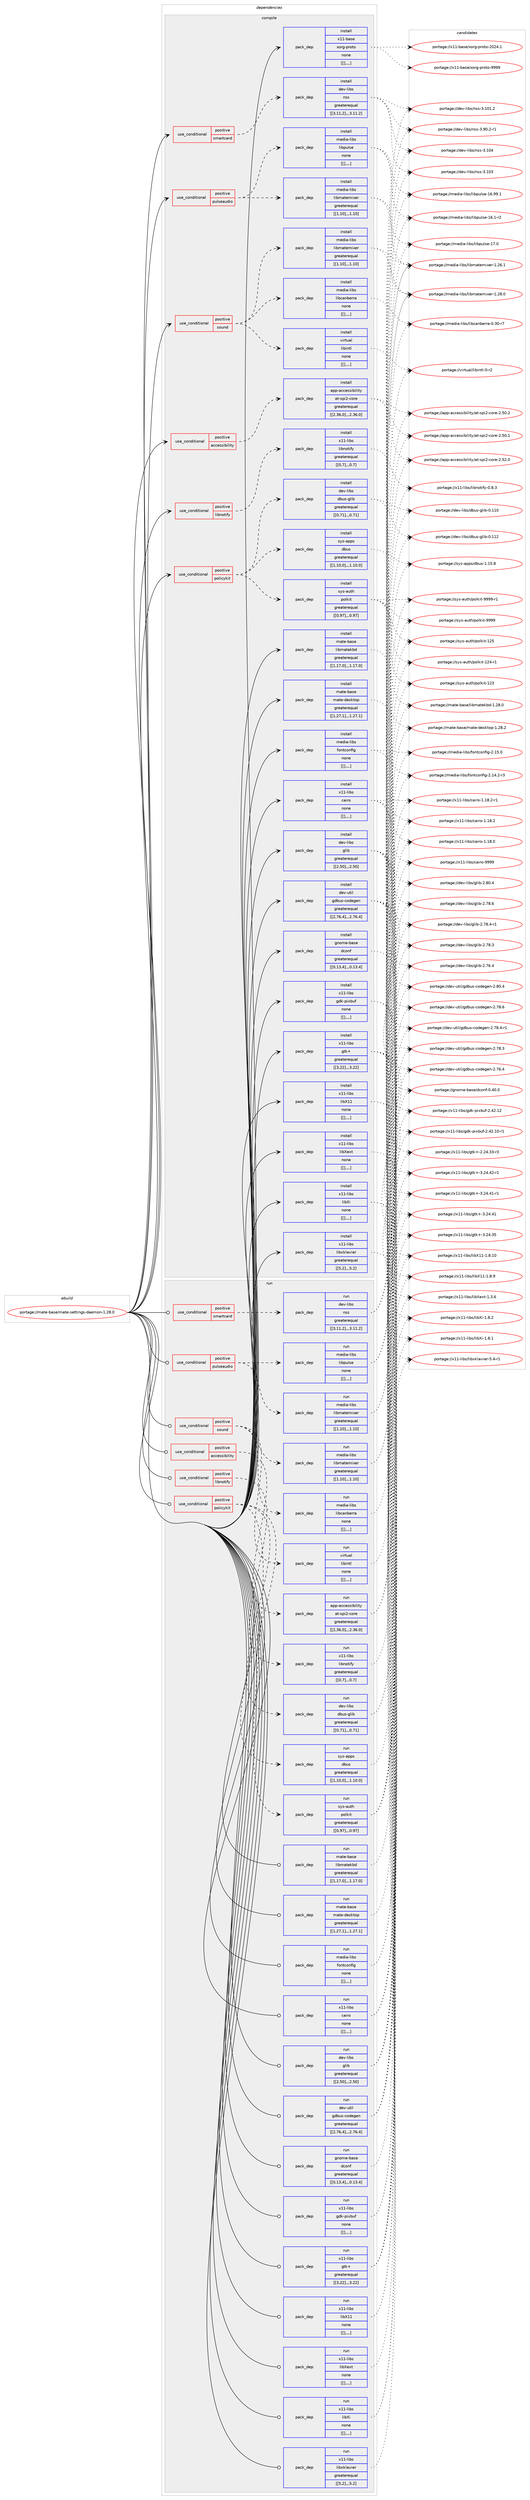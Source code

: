 digraph prolog {

# *************
# Graph options
# *************

newrank=true;
concentrate=true;
compound=true;
graph [rankdir=LR,fontname=Helvetica,fontsize=10,ranksep=1.5];#, ranksep=2.5, nodesep=0.2];
edge  [arrowhead=vee];
node  [fontname=Helvetica,fontsize=10];

# **********
# The ebuild
# **********

subgraph cluster_leftcol {
color=gray;
label=<<i>ebuild</i>>;
id [label="portage://mate-base/mate-settings-daemon-1.28.0", color=red, width=4, href="../mate-base/mate-settings-daemon-1.28.0.svg"];
}

# ****************
# The dependencies
# ****************

subgraph cluster_midcol {
color=gray;
label=<<i>dependencies</i>>;
subgraph cluster_compile {
fillcolor="#eeeeee";
style=filled;
label=<<i>compile</i>>;
subgraph cond73912 {
dependency291194 [label=<<TABLE BORDER="0" CELLBORDER="1" CELLSPACING="0" CELLPADDING="4"><TR><TD ROWSPAN="3" CELLPADDING="10">use_conditional</TD></TR><TR><TD>positive</TD></TR><TR><TD>accessibility</TD></TR></TABLE>>, shape=none, color=red];
subgraph pack214933 {
dependency291195 [label=<<TABLE BORDER="0" CELLBORDER="1" CELLSPACING="0" CELLPADDING="4" WIDTH="220"><TR><TD ROWSPAN="6" CELLPADDING="30">pack_dep</TD></TR><TR><TD WIDTH="110">install</TD></TR><TR><TD>app-accessibility</TD></TR><TR><TD>at-spi2-core</TD></TR><TR><TD>greaterequal</TD></TR><TR><TD>[[2,36,0],,,2.36.0]</TD></TR></TABLE>>, shape=none, color=blue];
}
dependency291194:e -> dependency291195:w [weight=20,style="dashed",arrowhead="vee"];
}
id:e -> dependency291194:w [weight=20,style="solid",arrowhead="vee"];
subgraph cond73913 {
dependency291196 [label=<<TABLE BORDER="0" CELLBORDER="1" CELLSPACING="0" CELLPADDING="4"><TR><TD ROWSPAN="3" CELLPADDING="10">use_conditional</TD></TR><TR><TD>positive</TD></TR><TR><TD>libnotify</TD></TR></TABLE>>, shape=none, color=red];
subgraph pack214934 {
dependency291197 [label=<<TABLE BORDER="0" CELLBORDER="1" CELLSPACING="0" CELLPADDING="4" WIDTH="220"><TR><TD ROWSPAN="6" CELLPADDING="30">pack_dep</TD></TR><TR><TD WIDTH="110">install</TD></TR><TR><TD>x11-libs</TD></TR><TR><TD>libnotify</TD></TR><TR><TD>greaterequal</TD></TR><TR><TD>[[0,7],,,0.7]</TD></TR></TABLE>>, shape=none, color=blue];
}
dependency291196:e -> dependency291197:w [weight=20,style="dashed",arrowhead="vee"];
}
id:e -> dependency291196:w [weight=20,style="solid",arrowhead="vee"];
subgraph cond73914 {
dependency291198 [label=<<TABLE BORDER="0" CELLBORDER="1" CELLSPACING="0" CELLPADDING="4"><TR><TD ROWSPAN="3" CELLPADDING="10">use_conditional</TD></TR><TR><TD>positive</TD></TR><TR><TD>policykit</TD></TR></TABLE>>, shape=none, color=red];
subgraph pack214935 {
dependency291199 [label=<<TABLE BORDER="0" CELLBORDER="1" CELLSPACING="0" CELLPADDING="4" WIDTH="220"><TR><TD ROWSPAN="6" CELLPADDING="30">pack_dep</TD></TR><TR><TD WIDTH="110">install</TD></TR><TR><TD>dev-libs</TD></TR><TR><TD>dbus-glib</TD></TR><TR><TD>greaterequal</TD></TR><TR><TD>[[0,71],,,0.71]</TD></TR></TABLE>>, shape=none, color=blue];
}
dependency291198:e -> dependency291199:w [weight=20,style="dashed",arrowhead="vee"];
subgraph pack214936 {
dependency291200 [label=<<TABLE BORDER="0" CELLBORDER="1" CELLSPACING="0" CELLPADDING="4" WIDTH="220"><TR><TD ROWSPAN="6" CELLPADDING="30">pack_dep</TD></TR><TR><TD WIDTH="110">install</TD></TR><TR><TD>sys-apps</TD></TR><TR><TD>dbus</TD></TR><TR><TD>greaterequal</TD></TR><TR><TD>[[1,10,0],,,1.10.0]</TD></TR></TABLE>>, shape=none, color=blue];
}
dependency291198:e -> dependency291200:w [weight=20,style="dashed",arrowhead="vee"];
subgraph pack214937 {
dependency291201 [label=<<TABLE BORDER="0" CELLBORDER="1" CELLSPACING="0" CELLPADDING="4" WIDTH="220"><TR><TD ROWSPAN="6" CELLPADDING="30">pack_dep</TD></TR><TR><TD WIDTH="110">install</TD></TR><TR><TD>sys-auth</TD></TR><TR><TD>polkit</TD></TR><TR><TD>greaterequal</TD></TR><TR><TD>[[0,97],,,0.97]</TD></TR></TABLE>>, shape=none, color=blue];
}
dependency291198:e -> dependency291201:w [weight=20,style="dashed",arrowhead="vee"];
}
id:e -> dependency291198:w [weight=20,style="solid",arrowhead="vee"];
subgraph cond73915 {
dependency291202 [label=<<TABLE BORDER="0" CELLBORDER="1" CELLSPACING="0" CELLPADDING="4"><TR><TD ROWSPAN="3" CELLPADDING="10">use_conditional</TD></TR><TR><TD>positive</TD></TR><TR><TD>pulseaudio</TD></TR></TABLE>>, shape=none, color=red];
subgraph pack214938 {
dependency291203 [label=<<TABLE BORDER="0" CELLBORDER="1" CELLSPACING="0" CELLPADDING="4" WIDTH="220"><TR><TD ROWSPAN="6" CELLPADDING="30">pack_dep</TD></TR><TR><TD WIDTH="110">install</TD></TR><TR><TD>media-libs</TD></TR><TR><TD>libmatemixer</TD></TR><TR><TD>greaterequal</TD></TR><TR><TD>[[1,10],,,1.10]</TD></TR></TABLE>>, shape=none, color=blue];
}
dependency291202:e -> dependency291203:w [weight=20,style="dashed",arrowhead="vee"];
subgraph pack214939 {
dependency291204 [label=<<TABLE BORDER="0" CELLBORDER="1" CELLSPACING="0" CELLPADDING="4" WIDTH="220"><TR><TD ROWSPAN="6" CELLPADDING="30">pack_dep</TD></TR><TR><TD WIDTH="110">install</TD></TR><TR><TD>media-libs</TD></TR><TR><TD>libpulse</TD></TR><TR><TD>none</TD></TR><TR><TD>[[],,,,]</TD></TR></TABLE>>, shape=none, color=blue];
}
dependency291202:e -> dependency291204:w [weight=20,style="dashed",arrowhead="vee"];
}
id:e -> dependency291202:w [weight=20,style="solid",arrowhead="vee"];
subgraph cond73916 {
dependency291205 [label=<<TABLE BORDER="0" CELLBORDER="1" CELLSPACING="0" CELLPADDING="4"><TR><TD ROWSPAN="3" CELLPADDING="10">use_conditional</TD></TR><TR><TD>positive</TD></TR><TR><TD>smartcard</TD></TR></TABLE>>, shape=none, color=red];
subgraph pack214940 {
dependency291206 [label=<<TABLE BORDER="0" CELLBORDER="1" CELLSPACING="0" CELLPADDING="4" WIDTH="220"><TR><TD ROWSPAN="6" CELLPADDING="30">pack_dep</TD></TR><TR><TD WIDTH="110">install</TD></TR><TR><TD>dev-libs</TD></TR><TR><TD>nss</TD></TR><TR><TD>greaterequal</TD></TR><TR><TD>[[3,11,2],,,3.11.2]</TD></TR></TABLE>>, shape=none, color=blue];
}
dependency291205:e -> dependency291206:w [weight=20,style="dashed",arrowhead="vee"];
}
id:e -> dependency291205:w [weight=20,style="solid",arrowhead="vee"];
subgraph cond73917 {
dependency291207 [label=<<TABLE BORDER="0" CELLBORDER="1" CELLSPACING="0" CELLPADDING="4"><TR><TD ROWSPAN="3" CELLPADDING="10">use_conditional</TD></TR><TR><TD>positive</TD></TR><TR><TD>sound</TD></TR></TABLE>>, shape=none, color=red];
subgraph pack214941 {
dependency291208 [label=<<TABLE BORDER="0" CELLBORDER="1" CELLSPACING="0" CELLPADDING="4" WIDTH="220"><TR><TD ROWSPAN="6" CELLPADDING="30">pack_dep</TD></TR><TR><TD WIDTH="110">install</TD></TR><TR><TD>media-libs</TD></TR><TR><TD>libmatemixer</TD></TR><TR><TD>greaterequal</TD></TR><TR><TD>[[1,10],,,1.10]</TD></TR></TABLE>>, shape=none, color=blue];
}
dependency291207:e -> dependency291208:w [weight=20,style="dashed",arrowhead="vee"];
subgraph pack214942 {
dependency291209 [label=<<TABLE BORDER="0" CELLBORDER="1" CELLSPACING="0" CELLPADDING="4" WIDTH="220"><TR><TD ROWSPAN="6" CELLPADDING="30">pack_dep</TD></TR><TR><TD WIDTH="110">install</TD></TR><TR><TD>media-libs</TD></TR><TR><TD>libcanberra</TD></TR><TR><TD>none</TD></TR><TR><TD>[[],,,,]</TD></TR></TABLE>>, shape=none, color=blue];
}
dependency291207:e -> dependency291209:w [weight=20,style="dashed",arrowhead="vee"];
subgraph pack214943 {
dependency291210 [label=<<TABLE BORDER="0" CELLBORDER="1" CELLSPACING="0" CELLPADDING="4" WIDTH="220"><TR><TD ROWSPAN="6" CELLPADDING="30">pack_dep</TD></TR><TR><TD WIDTH="110">install</TD></TR><TR><TD>virtual</TD></TR><TR><TD>libintl</TD></TR><TR><TD>none</TD></TR><TR><TD>[[],,,,]</TD></TR></TABLE>>, shape=none, color=blue];
}
dependency291207:e -> dependency291210:w [weight=20,style="dashed",arrowhead="vee"];
}
id:e -> dependency291207:w [weight=20,style="solid",arrowhead="vee"];
subgraph pack214944 {
dependency291211 [label=<<TABLE BORDER="0" CELLBORDER="1" CELLSPACING="0" CELLPADDING="4" WIDTH="220"><TR><TD ROWSPAN="6" CELLPADDING="30">pack_dep</TD></TR><TR><TD WIDTH="110">install</TD></TR><TR><TD>dev-libs</TD></TR><TR><TD>glib</TD></TR><TR><TD>greaterequal</TD></TR><TR><TD>[[2,50],,,2.50]</TD></TR></TABLE>>, shape=none, color=blue];
}
id:e -> dependency291211:w [weight=20,style="solid",arrowhead="vee"];
subgraph pack214945 {
dependency291212 [label=<<TABLE BORDER="0" CELLBORDER="1" CELLSPACING="0" CELLPADDING="4" WIDTH="220"><TR><TD ROWSPAN="6" CELLPADDING="30">pack_dep</TD></TR><TR><TD WIDTH="110">install</TD></TR><TR><TD>dev-util</TD></TR><TR><TD>gdbus-codegen</TD></TR><TR><TD>greaterequal</TD></TR><TR><TD>[[2,76,4],,,2.76.4]</TD></TR></TABLE>>, shape=none, color=blue];
}
id:e -> dependency291212:w [weight=20,style="solid",arrowhead="vee"];
subgraph pack214946 {
dependency291213 [label=<<TABLE BORDER="0" CELLBORDER="1" CELLSPACING="0" CELLPADDING="4" WIDTH="220"><TR><TD ROWSPAN="6" CELLPADDING="30">pack_dep</TD></TR><TR><TD WIDTH="110">install</TD></TR><TR><TD>gnome-base</TD></TR><TR><TD>dconf</TD></TR><TR><TD>greaterequal</TD></TR><TR><TD>[[0,13,4],,,0.13.4]</TD></TR></TABLE>>, shape=none, color=blue];
}
id:e -> dependency291213:w [weight=20,style="solid",arrowhead="vee"];
subgraph pack214947 {
dependency291214 [label=<<TABLE BORDER="0" CELLBORDER="1" CELLSPACING="0" CELLPADDING="4" WIDTH="220"><TR><TD ROWSPAN="6" CELLPADDING="30">pack_dep</TD></TR><TR><TD WIDTH="110">install</TD></TR><TR><TD>mate-base</TD></TR><TR><TD>libmatekbd</TD></TR><TR><TD>greaterequal</TD></TR><TR><TD>[[1,17,0],,,1.17.0]</TD></TR></TABLE>>, shape=none, color=blue];
}
id:e -> dependency291214:w [weight=20,style="solid",arrowhead="vee"];
subgraph pack214948 {
dependency291215 [label=<<TABLE BORDER="0" CELLBORDER="1" CELLSPACING="0" CELLPADDING="4" WIDTH="220"><TR><TD ROWSPAN="6" CELLPADDING="30">pack_dep</TD></TR><TR><TD WIDTH="110">install</TD></TR><TR><TD>mate-base</TD></TR><TR><TD>mate-desktop</TD></TR><TR><TD>greaterequal</TD></TR><TR><TD>[[1,27,1],,,1.27.1]</TD></TR></TABLE>>, shape=none, color=blue];
}
id:e -> dependency291215:w [weight=20,style="solid",arrowhead="vee"];
subgraph pack214949 {
dependency291216 [label=<<TABLE BORDER="0" CELLBORDER="1" CELLSPACING="0" CELLPADDING="4" WIDTH="220"><TR><TD ROWSPAN="6" CELLPADDING="30">pack_dep</TD></TR><TR><TD WIDTH="110">install</TD></TR><TR><TD>media-libs</TD></TR><TR><TD>fontconfig</TD></TR><TR><TD>none</TD></TR><TR><TD>[[],,,,]</TD></TR></TABLE>>, shape=none, color=blue];
}
id:e -> dependency291216:w [weight=20,style="solid",arrowhead="vee"];
subgraph pack214950 {
dependency291217 [label=<<TABLE BORDER="0" CELLBORDER="1" CELLSPACING="0" CELLPADDING="4" WIDTH="220"><TR><TD ROWSPAN="6" CELLPADDING="30">pack_dep</TD></TR><TR><TD WIDTH="110">install</TD></TR><TR><TD>x11-base</TD></TR><TR><TD>xorg-proto</TD></TR><TR><TD>none</TD></TR><TR><TD>[[],,,,]</TD></TR></TABLE>>, shape=none, color=blue];
}
id:e -> dependency291217:w [weight=20,style="solid",arrowhead="vee"];
subgraph pack214951 {
dependency291218 [label=<<TABLE BORDER="0" CELLBORDER="1" CELLSPACING="0" CELLPADDING="4" WIDTH="220"><TR><TD ROWSPAN="6" CELLPADDING="30">pack_dep</TD></TR><TR><TD WIDTH="110">install</TD></TR><TR><TD>x11-libs</TD></TR><TR><TD>cairo</TD></TR><TR><TD>none</TD></TR><TR><TD>[[],,,,]</TD></TR></TABLE>>, shape=none, color=blue];
}
id:e -> dependency291218:w [weight=20,style="solid",arrowhead="vee"];
subgraph pack214952 {
dependency291219 [label=<<TABLE BORDER="0" CELLBORDER="1" CELLSPACING="0" CELLPADDING="4" WIDTH="220"><TR><TD ROWSPAN="6" CELLPADDING="30">pack_dep</TD></TR><TR><TD WIDTH="110">install</TD></TR><TR><TD>x11-libs</TD></TR><TR><TD>gdk-pixbuf</TD></TR><TR><TD>none</TD></TR><TR><TD>[[],,,,]</TD></TR></TABLE>>, shape=none, color=blue];
}
id:e -> dependency291219:w [weight=20,style="solid",arrowhead="vee"];
subgraph pack214953 {
dependency291220 [label=<<TABLE BORDER="0" CELLBORDER="1" CELLSPACING="0" CELLPADDING="4" WIDTH="220"><TR><TD ROWSPAN="6" CELLPADDING="30">pack_dep</TD></TR><TR><TD WIDTH="110">install</TD></TR><TR><TD>x11-libs</TD></TR><TR><TD>gtk+</TD></TR><TR><TD>greaterequal</TD></TR><TR><TD>[[3,22],,,3.22]</TD></TR></TABLE>>, shape=none, color=blue];
}
id:e -> dependency291220:w [weight=20,style="solid",arrowhead="vee"];
subgraph pack214954 {
dependency291221 [label=<<TABLE BORDER="0" CELLBORDER="1" CELLSPACING="0" CELLPADDING="4" WIDTH="220"><TR><TD ROWSPAN="6" CELLPADDING="30">pack_dep</TD></TR><TR><TD WIDTH="110">install</TD></TR><TR><TD>x11-libs</TD></TR><TR><TD>libX11</TD></TR><TR><TD>none</TD></TR><TR><TD>[[],,,,]</TD></TR></TABLE>>, shape=none, color=blue];
}
id:e -> dependency291221:w [weight=20,style="solid",arrowhead="vee"];
subgraph pack214955 {
dependency291222 [label=<<TABLE BORDER="0" CELLBORDER="1" CELLSPACING="0" CELLPADDING="4" WIDTH="220"><TR><TD ROWSPAN="6" CELLPADDING="30">pack_dep</TD></TR><TR><TD WIDTH="110">install</TD></TR><TR><TD>x11-libs</TD></TR><TR><TD>libXext</TD></TR><TR><TD>none</TD></TR><TR><TD>[[],,,,]</TD></TR></TABLE>>, shape=none, color=blue];
}
id:e -> dependency291222:w [weight=20,style="solid",arrowhead="vee"];
subgraph pack214956 {
dependency291223 [label=<<TABLE BORDER="0" CELLBORDER="1" CELLSPACING="0" CELLPADDING="4" WIDTH="220"><TR><TD ROWSPAN="6" CELLPADDING="30">pack_dep</TD></TR><TR><TD WIDTH="110">install</TD></TR><TR><TD>x11-libs</TD></TR><TR><TD>libXi</TD></TR><TR><TD>none</TD></TR><TR><TD>[[],,,,]</TD></TR></TABLE>>, shape=none, color=blue];
}
id:e -> dependency291223:w [weight=20,style="solid",arrowhead="vee"];
subgraph pack214957 {
dependency291224 [label=<<TABLE BORDER="0" CELLBORDER="1" CELLSPACING="0" CELLPADDING="4" WIDTH="220"><TR><TD ROWSPAN="6" CELLPADDING="30">pack_dep</TD></TR><TR><TD WIDTH="110">install</TD></TR><TR><TD>x11-libs</TD></TR><TR><TD>libxklavier</TD></TR><TR><TD>greaterequal</TD></TR><TR><TD>[[5,2],,,5.2]</TD></TR></TABLE>>, shape=none, color=blue];
}
id:e -> dependency291224:w [weight=20,style="solid",arrowhead="vee"];
}
subgraph cluster_compileandrun {
fillcolor="#eeeeee";
style=filled;
label=<<i>compile and run</i>>;
}
subgraph cluster_run {
fillcolor="#eeeeee";
style=filled;
label=<<i>run</i>>;
subgraph cond73918 {
dependency291225 [label=<<TABLE BORDER="0" CELLBORDER="1" CELLSPACING="0" CELLPADDING="4"><TR><TD ROWSPAN="3" CELLPADDING="10">use_conditional</TD></TR><TR><TD>positive</TD></TR><TR><TD>accessibility</TD></TR></TABLE>>, shape=none, color=red];
subgraph pack214958 {
dependency291226 [label=<<TABLE BORDER="0" CELLBORDER="1" CELLSPACING="0" CELLPADDING="4" WIDTH="220"><TR><TD ROWSPAN="6" CELLPADDING="30">pack_dep</TD></TR><TR><TD WIDTH="110">run</TD></TR><TR><TD>app-accessibility</TD></TR><TR><TD>at-spi2-core</TD></TR><TR><TD>greaterequal</TD></TR><TR><TD>[[2,36,0],,,2.36.0]</TD></TR></TABLE>>, shape=none, color=blue];
}
dependency291225:e -> dependency291226:w [weight=20,style="dashed",arrowhead="vee"];
}
id:e -> dependency291225:w [weight=20,style="solid",arrowhead="odot"];
subgraph cond73919 {
dependency291227 [label=<<TABLE BORDER="0" CELLBORDER="1" CELLSPACING="0" CELLPADDING="4"><TR><TD ROWSPAN="3" CELLPADDING="10">use_conditional</TD></TR><TR><TD>positive</TD></TR><TR><TD>libnotify</TD></TR></TABLE>>, shape=none, color=red];
subgraph pack214959 {
dependency291228 [label=<<TABLE BORDER="0" CELLBORDER="1" CELLSPACING="0" CELLPADDING="4" WIDTH="220"><TR><TD ROWSPAN="6" CELLPADDING="30">pack_dep</TD></TR><TR><TD WIDTH="110">run</TD></TR><TR><TD>x11-libs</TD></TR><TR><TD>libnotify</TD></TR><TR><TD>greaterequal</TD></TR><TR><TD>[[0,7],,,0.7]</TD></TR></TABLE>>, shape=none, color=blue];
}
dependency291227:e -> dependency291228:w [weight=20,style="dashed",arrowhead="vee"];
}
id:e -> dependency291227:w [weight=20,style="solid",arrowhead="odot"];
subgraph cond73920 {
dependency291229 [label=<<TABLE BORDER="0" CELLBORDER="1" CELLSPACING="0" CELLPADDING="4"><TR><TD ROWSPAN="3" CELLPADDING="10">use_conditional</TD></TR><TR><TD>positive</TD></TR><TR><TD>policykit</TD></TR></TABLE>>, shape=none, color=red];
subgraph pack214960 {
dependency291230 [label=<<TABLE BORDER="0" CELLBORDER="1" CELLSPACING="0" CELLPADDING="4" WIDTH="220"><TR><TD ROWSPAN="6" CELLPADDING="30">pack_dep</TD></TR><TR><TD WIDTH="110">run</TD></TR><TR><TD>dev-libs</TD></TR><TR><TD>dbus-glib</TD></TR><TR><TD>greaterequal</TD></TR><TR><TD>[[0,71],,,0.71]</TD></TR></TABLE>>, shape=none, color=blue];
}
dependency291229:e -> dependency291230:w [weight=20,style="dashed",arrowhead="vee"];
subgraph pack214961 {
dependency291231 [label=<<TABLE BORDER="0" CELLBORDER="1" CELLSPACING="0" CELLPADDING="4" WIDTH="220"><TR><TD ROWSPAN="6" CELLPADDING="30">pack_dep</TD></TR><TR><TD WIDTH="110">run</TD></TR><TR><TD>sys-apps</TD></TR><TR><TD>dbus</TD></TR><TR><TD>greaterequal</TD></TR><TR><TD>[[1,10,0],,,1.10.0]</TD></TR></TABLE>>, shape=none, color=blue];
}
dependency291229:e -> dependency291231:w [weight=20,style="dashed",arrowhead="vee"];
subgraph pack214962 {
dependency291232 [label=<<TABLE BORDER="0" CELLBORDER="1" CELLSPACING="0" CELLPADDING="4" WIDTH="220"><TR><TD ROWSPAN="6" CELLPADDING="30">pack_dep</TD></TR><TR><TD WIDTH="110">run</TD></TR><TR><TD>sys-auth</TD></TR><TR><TD>polkit</TD></TR><TR><TD>greaterequal</TD></TR><TR><TD>[[0,97],,,0.97]</TD></TR></TABLE>>, shape=none, color=blue];
}
dependency291229:e -> dependency291232:w [weight=20,style="dashed",arrowhead="vee"];
}
id:e -> dependency291229:w [weight=20,style="solid",arrowhead="odot"];
subgraph cond73921 {
dependency291233 [label=<<TABLE BORDER="0" CELLBORDER="1" CELLSPACING="0" CELLPADDING="4"><TR><TD ROWSPAN="3" CELLPADDING="10">use_conditional</TD></TR><TR><TD>positive</TD></TR><TR><TD>pulseaudio</TD></TR></TABLE>>, shape=none, color=red];
subgraph pack214963 {
dependency291234 [label=<<TABLE BORDER="0" CELLBORDER="1" CELLSPACING="0" CELLPADDING="4" WIDTH="220"><TR><TD ROWSPAN="6" CELLPADDING="30">pack_dep</TD></TR><TR><TD WIDTH="110">run</TD></TR><TR><TD>media-libs</TD></TR><TR><TD>libmatemixer</TD></TR><TR><TD>greaterequal</TD></TR><TR><TD>[[1,10],,,1.10]</TD></TR></TABLE>>, shape=none, color=blue];
}
dependency291233:e -> dependency291234:w [weight=20,style="dashed",arrowhead="vee"];
subgraph pack214964 {
dependency291235 [label=<<TABLE BORDER="0" CELLBORDER="1" CELLSPACING="0" CELLPADDING="4" WIDTH="220"><TR><TD ROWSPAN="6" CELLPADDING="30">pack_dep</TD></TR><TR><TD WIDTH="110">run</TD></TR><TR><TD>media-libs</TD></TR><TR><TD>libpulse</TD></TR><TR><TD>none</TD></TR><TR><TD>[[],,,,]</TD></TR></TABLE>>, shape=none, color=blue];
}
dependency291233:e -> dependency291235:w [weight=20,style="dashed",arrowhead="vee"];
}
id:e -> dependency291233:w [weight=20,style="solid",arrowhead="odot"];
subgraph cond73922 {
dependency291236 [label=<<TABLE BORDER="0" CELLBORDER="1" CELLSPACING="0" CELLPADDING="4"><TR><TD ROWSPAN="3" CELLPADDING="10">use_conditional</TD></TR><TR><TD>positive</TD></TR><TR><TD>smartcard</TD></TR></TABLE>>, shape=none, color=red];
subgraph pack214965 {
dependency291237 [label=<<TABLE BORDER="0" CELLBORDER="1" CELLSPACING="0" CELLPADDING="4" WIDTH="220"><TR><TD ROWSPAN="6" CELLPADDING="30">pack_dep</TD></TR><TR><TD WIDTH="110">run</TD></TR><TR><TD>dev-libs</TD></TR><TR><TD>nss</TD></TR><TR><TD>greaterequal</TD></TR><TR><TD>[[3,11,2],,,3.11.2]</TD></TR></TABLE>>, shape=none, color=blue];
}
dependency291236:e -> dependency291237:w [weight=20,style="dashed",arrowhead="vee"];
}
id:e -> dependency291236:w [weight=20,style="solid",arrowhead="odot"];
subgraph cond73923 {
dependency291238 [label=<<TABLE BORDER="0" CELLBORDER="1" CELLSPACING="0" CELLPADDING="4"><TR><TD ROWSPAN="3" CELLPADDING="10">use_conditional</TD></TR><TR><TD>positive</TD></TR><TR><TD>sound</TD></TR></TABLE>>, shape=none, color=red];
subgraph pack214966 {
dependency291239 [label=<<TABLE BORDER="0" CELLBORDER="1" CELLSPACING="0" CELLPADDING="4" WIDTH="220"><TR><TD ROWSPAN="6" CELLPADDING="30">pack_dep</TD></TR><TR><TD WIDTH="110">run</TD></TR><TR><TD>media-libs</TD></TR><TR><TD>libmatemixer</TD></TR><TR><TD>greaterequal</TD></TR><TR><TD>[[1,10],,,1.10]</TD></TR></TABLE>>, shape=none, color=blue];
}
dependency291238:e -> dependency291239:w [weight=20,style="dashed",arrowhead="vee"];
subgraph pack214967 {
dependency291240 [label=<<TABLE BORDER="0" CELLBORDER="1" CELLSPACING="0" CELLPADDING="4" WIDTH="220"><TR><TD ROWSPAN="6" CELLPADDING="30">pack_dep</TD></TR><TR><TD WIDTH="110">run</TD></TR><TR><TD>media-libs</TD></TR><TR><TD>libcanberra</TD></TR><TR><TD>none</TD></TR><TR><TD>[[],,,,]</TD></TR></TABLE>>, shape=none, color=blue];
}
dependency291238:e -> dependency291240:w [weight=20,style="dashed",arrowhead="vee"];
subgraph pack214968 {
dependency291241 [label=<<TABLE BORDER="0" CELLBORDER="1" CELLSPACING="0" CELLPADDING="4" WIDTH="220"><TR><TD ROWSPAN="6" CELLPADDING="30">pack_dep</TD></TR><TR><TD WIDTH="110">run</TD></TR><TR><TD>virtual</TD></TR><TR><TD>libintl</TD></TR><TR><TD>none</TD></TR><TR><TD>[[],,,,]</TD></TR></TABLE>>, shape=none, color=blue];
}
dependency291238:e -> dependency291241:w [weight=20,style="dashed",arrowhead="vee"];
}
id:e -> dependency291238:w [weight=20,style="solid",arrowhead="odot"];
subgraph pack214969 {
dependency291242 [label=<<TABLE BORDER="0" CELLBORDER="1" CELLSPACING="0" CELLPADDING="4" WIDTH="220"><TR><TD ROWSPAN="6" CELLPADDING="30">pack_dep</TD></TR><TR><TD WIDTH="110">run</TD></TR><TR><TD>dev-libs</TD></TR><TR><TD>glib</TD></TR><TR><TD>greaterequal</TD></TR><TR><TD>[[2,50],,,2.50]</TD></TR></TABLE>>, shape=none, color=blue];
}
id:e -> dependency291242:w [weight=20,style="solid",arrowhead="odot"];
subgraph pack214970 {
dependency291243 [label=<<TABLE BORDER="0" CELLBORDER="1" CELLSPACING="0" CELLPADDING="4" WIDTH="220"><TR><TD ROWSPAN="6" CELLPADDING="30">pack_dep</TD></TR><TR><TD WIDTH="110">run</TD></TR><TR><TD>dev-util</TD></TR><TR><TD>gdbus-codegen</TD></TR><TR><TD>greaterequal</TD></TR><TR><TD>[[2,76,4],,,2.76.4]</TD></TR></TABLE>>, shape=none, color=blue];
}
id:e -> dependency291243:w [weight=20,style="solid",arrowhead="odot"];
subgraph pack214971 {
dependency291244 [label=<<TABLE BORDER="0" CELLBORDER="1" CELLSPACING="0" CELLPADDING="4" WIDTH="220"><TR><TD ROWSPAN="6" CELLPADDING="30">pack_dep</TD></TR><TR><TD WIDTH="110">run</TD></TR><TR><TD>gnome-base</TD></TR><TR><TD>dconf</TD></TR><TR><TD>greaterequal</TD></TR><TR><TD>[[0,13,4],,,0.13.4]</TD></TR></TABLE>>, shape=none, color=blue];
}
id:e -> dependency291244:w [weight=20,style="solid",arrowhead="odot"];
subgraph pack214972 {
dependency291245 [label=<<TABLE BORDER="0" CELLBORDER="1" CELLSPACING="0" CELLPADDING="4" WIDTH="220"><TR><TD ROWSPAN="6" CELLPADDING="30">pack_dep</TD></TR><TR><TD WIDTH="110">run</TD></TR><TR><TD>mate-base</TD></TR><TR><TD>libmatekbd</TD></TR><TR><TD>greaterequal</TD></TR><TR><TD>[[1,17,0],,,1.17.0]</TD></TR></TABLE>>, shape=none, color=blue];
}
id:e -> dependency291245:w [weight=20,style="solid",arrowhead="odot"];
subgraph pack214973 {
dependency291246 [label=<<TABLE BORDER="0" CELLBORDER="1" CELLSPACING="0" CELLPADDING="4" WIDTH="220"><TR><TD ROWSPAN="6" CELLPADDING="30">pack_dep</TD></TR><TR><TD WIDTH="110">run</TD></TR><TR><TD>mate-base</TD></TR><TR><TD>mate-desktop</TD></TR><TR><TD>greaterequal</TD></TR><TR><TD>[[1,27,1],,,1.27.1]</TD></TR></TABLE>>, shape=none, color=blue];
}
id:e -> dependency291246:w [weight=20,style="solid",arrowhead="odot"];
subgraph pack214974 {
dependency291247 [label=<<TABLE BORDER="0" CELLBORDER="1" CELLSPACING="0" CELLPADDING="4" WIDTH="220"><TR><TD ROWSPAN="6" CELLPADDING="30">pack_dep</TD></TR><TR><TD WIDTH="110">run</TD></TR><TR><TD>media-libs</TD></TR><TR><TD>fontconfig</TD></TR><TR><TD>none</TD></TR><TR><TD>[[],,,,]</TD></TR></TABLE>>, shape=none, color=blue];
}
id:e -> dependency291247:w [weight=20,style="solid",arrowhead="odot"];
subgraph pack214975 {
dependency291248 [label=<<TABLE BORDER="0" CELLBORDER="1" CELLSPACING="0" CELLPADDING="4" WIDTH="220"><TR><TD ROWSPAN="6" CELLPADDING="30">pack_dep</TD></TR><TR><TD WIDTH="110">run</TD></TR><TR><TD>x11-libs</TD></TR><TR><TD>cairo</TD></TR><TR><TD>none</TD></TR><TR><TD>[[],,,,]</TD></TR></TABLE>>, shape=none, color=blue];
}
id:e -> dependency291248:w [weight=20,style="solid",arrowhead="odot"];
subgraph pack214976 {
dependency291249 [label=<<TABLE BORDER="0" CELLBORDER="1" CELLSPACING="0" CELLPADDING="4" WIDTH="220"><TR><TD ROWSPAN="6" CELLPADDING="30">pack_dep</TD></TR><TR><TD WIDTH="110">run</TD></TR><TR><TD>x11-libs</TD></TR><TR><TD>gdk-pixbuf</TD></TR><TR><TD>none</TD></TR><TR><TD>[[],,,,]</TD></TR></TABLE>>, shape=none, color=blue];
}
id:e -> dependency291249:w [weight=20,style="solid",arrowhead="odot"];
subgraph pack214977 {
dependency291250 [label=<<TABLE BORDER="0" CELLBORDER="1" CELLSPACING="0" CELLPADDING="4" WIDTH="220"><TR><TD ROWSPAN="6" CELLPADDING="30">pack_dep</TD></TR><TR><TD WIDTH="110">run</TD></TR><TR><TD>x11-libs</TD></TR><TR><TD>gtk+</TD></TR><TR><TD>greaterequal</TD></TR><TR><TD>[[3,22],,,3.22]</TD></TR></TABLE>>, shape=none, color=blue];
}
id:e -> dependency291250:w [weight=20,style="solid",arrowhead="odot"];
subgraph pack214978 {
dependency291251 [label=<<TABLE BORDER="0" CELLBORDER="1" CELLSPACING="0" CELLPADDING="4" WIDTH="220"><TR><TD ROWSPAN="6" CELLPADDING="30">pack_dep</TD></TR><TR><TD WIDTH="110">run</TD></TR><TR><TD>x11-libs</TD></TR><TR><TD>libX11</TD></TR><TR><TD>none</TD></TR><TR><TD>[[],,,,]</TD></TR></TABLE>>, shape=none, color=blue];
}
id:e -> dependency291251:w [weight=20,style="solid",arrowhead="odot"];
subgraph pack214979 {
dependency291252 [label=<<TABLE BORDER="0" CELLBORDER="1" CELLSPACING="0" CELLPADDING="4" WIDTH="220"><TR><TD ROWSPAN="6" CELLPADDING="30">pack_dep</TD></TR><TR><TD WIDTH="110">run</TD></TR><TR><TD>x11-libs</TD></TR><TR><TD>libXext</TD></TR><TR><TD>none</TD></TR><TR><TD>[[],,,,]</TD></TR></TABLE>>, shape=none, color=blue];
}
id:e -> dependency291252:w [weight=20,style="solid",arrowhead="odot"];
subgraph pack214980 {
dependency291253 [label=<<TABLE BORDER="0" CELLBORDER="1" CELLSPACING="0" CELLPADDING="4" WIDTH="220"><TR><TD ROWSPAN="6" CELLPADDING="30">pack_dep</TD></TR><TR><TD WIDTH="110">run</TD></TR><TR><TD>x11-libs</TD></TR><TR><TD>libXi</TD></TR><TR><TD>none</TD></TR><TR><TD>[[],,,,]</TD></TR></TABLE>>, shape=none, color=blue];
}
id:e -> dependency291253:w [weight=20,style="solid",arrowhead="odot"];
subgraph pack214981 {
dependency291254 [label=<<TABLE BORDER="0" CELLBORDER="1" CELLSPACING="0" CELLPADDING="4" WIDTH="220"><TR><TD ROWSPAN="6" CELLPADDING="30">pack_dep</TD></TR><TR><TD WIDTH="110">run</TD></TR><TR><TD>x11-libs</TD></TR><TR><TD>libxklavier</TD></TR><TR><TD>greaterequal</TD></TR><TR><TD>[[5,2],,,5.2]</TD></TR></TABLE>>, shape=none, color=blue];
}
id:e -> dependency291254:w [weight=20,style="solid",arrowhead="odot"];
}
}

# **************
# The candidates
# **************

subgraph cluster_choices {
rank=same;
color=gray;
label=<<i>candidates</i>>;

subgraph choice214933 {
color=black;
nodesep=1;
choice97112112459799991011151151059810510810511612147971164511511210550459911111410145504653504648 [label="portage://app-accessibility/at-spi2-core-2.52.0", color=red, width=4,href="../app-accessibility/at-spi2-core-2.52.0.svg"];
choice97112112459799991011151151059810510810511612147971164511511210550459911111410145504653484650 [label="portage://app-accessibility/at-spi2-core-2.50.2", color=red, width=4,href="../app-accessibility/at-spi2-core-2.50.2.svg"];
choice97112112459799991011151151059810510810511612147971164511511210550459911111410145504653484649 [label="portage://app-accessibility/at-spi2-core-2.50.1", color=red, width=4,href="../app-accessibility/at-spi2-core-2.50.1.svg"];
dependency291195:e -> choice97112112459799991011151151059810510810511612147971164511511210550459911111410145504653504648:w [style=dotted,weight="100"];
dependency291195:e -> choice97112112459799991011151151059810510810511612147971164511511210550459911111410145504653484650:w [style=dotted,weight="100"];
dependency291195:e -> choice97112112459799991011151151059810510810511612147971164511511210550459911111410145504653484649:w [style=dotted,weight="100"];
}
subgraph choice214934 {
color=black;
nodesep=1;
choice120494945108105981154710810598110111116105102121454846564651 [label="portage://x11-libs/libnotify-0.8.3", color=red, width=4,href="../x11-libs/libnotify-0.8.3.svg"];
dependency291197:e -> choice120494945108105981154710810598110111116105102121454846564651:w [style=dotted,weight="100"];
}
subgraph choice214935 {
color=black;
nodesep=1;
choice100101118451081059811547100981171154510310810598454846494950 [label="portage://dev-libs/dbus-glib-0.112", color=red, width=4,href="../dev-libs/dbus-glib-0.112.svg"];
choice100101118451081059811547100981171154510310810598454846494948 [label="portage://dev-libs/dbus-glib-0.110", color=red, width=4,href="../dev-libs/dbus-glib-0.110.svg"];
dependency291199:e -> choice100101118451081059811547100981171154510310810598454846494950:w [style=dotted,weight="100"];
dependency291199:e -> choice100101118451081059811547100981171154510310810598454846494948:w [style=dotted,weight="100"];
}
subgraph choice214936 {
color=black;
nodesep=1;
choice1151211154597112112115471009811711545494649534656 [label="portage://sys-apps/dbus-1.15.8", color=red, width=4,href="../sys-apps/dbus-1.15.8.svg"];
dependency291200:e -> choice1151211154597112112115471009811711545494649534656:w [style=dotted,weight="100"];
}
subgraph choice214937 {
color=black;
nodesep=1;
choice11512111545971171161044711211110810710511645575757574511449 [label="portage://sys-auth/polkit-9999-r1", color=red, width=4,href="../sys-auth/polkit-9999-r1.svg"];
choice1151211154597117116104471121111081071051164557575757 [label="portage://sys-auth/polkit-9999", color=red, width=4,href="../sys-auth/polkit-9999.svg"];
choice11512111545971171161044711211110810710511645495053 [label="portage://sys-auth/polkit-125", color=red, width=4,href="../sys-auth/polkit-125.svg"];
choice115121115459711711610447112111108107105116454950524511449 [label="portage://sys-auth/polkit-124-r1", color=red, width=4,href="../sys-auth/polkit-124-r1.svg"];
choice11512111545971171161044711211110810710511645495051 [label="portage://sys-auth/polkit-123", color=red, width=4,href="../sys-auth/polkit-123.svg"];
dependency291201:e -> choice11512111545971171161044711211110810710511645575757574511449:w [style=dotted,weight="100"];
dependency291201:e -> choice1151211154597117116104471121111081071051164557575757:w [style=dotted,weight="100"];
dependency291201:e -> choice11512111545971171161044711211110810710511645495053:w [style=dotted,weight="100"];
dependency291201:e -> choice115121115459711711610447112111108107105116454950524511449:w [style=dotted,weight="100"];
dependency291201:e -> choice11512111545971171161044711211110810710511645495051:w [style=dotted,weight="100"];
}
subgraph choice214938 {
color=black;
nodesep=1;
choice10910110010597451081059811547108105981099711610110910512010111445494650564648 [label="portage://media-libs/libmatemixer-1.28.0", color=red, width=4,href="../media-libs/libmatemixer-1.28.0.svg"];
choice10910110010597451081059811547108105981099711610110910512010111445494650544649 [label="portage://media-libs/libmatemixer-1.26.1", color=red, width=4,href="../media-libs/libmatemixer-1.26.1.svg"];
dependency291203:e -> choice10910110010597451081059811547108105981099711610110910512010111445494650564648:w [style=dotted,weight="100"];
dependency291203:e -> choice10910110010597451081059811547108105981099711610110910512010111445494650544649:w [style=dotted,weight="100"];
}
subgraph choice214939 {
color=black;
nodesep=1;
choice10910110010597451081059811547108105981121171081151014549554648 [label="portage://media-libs/libpulse-17.0", color=red, width=4,href="../media-libs/libpulse-17.0.svg"];
choice10910110010597451081059811547108105981121171081151014549544657574649 [label="portage://media-libs/libpulse-16.99.1", color=red, width=4,href="../media-libs/libpulse-16.99.1.svg"];
choice109101100105974510810598115471081059811211710811510145495446494511450 [label="portage://media-libs/libpulse-16.1-r2", color=red, width=4,href="../media-libs/libpulse-16.1-r2.svg"];
dependency291204:e -> choice10910110010597451081059811547108105981121171081151014549554648:w [style=dotted,weight="100"];
dependency291204:e -> choice10910110010597451081059811547108105981121171081151014549544657574649:w [style=dotted,weight="100"];
dependency291204:e -> choice109101100105974510810598115471081059811211710811510145495446494511450:w [style=dotted,weight="100"];
}
subgraph choice214940 {
color=black;
nodesep=1;
choice100101118451081059811547110115115455146494852 [label="portage://dev-libs/nss-3.104", color=red, width=4,href="../dev-libs/nss-3.104.svg"];
choice100101118451081059811547110115115455146494851 [label="portage://dev-libs/nss-3.103", color=red, width=4,href="../dev-libs/nss-3.103.svg"];
choice1001011184510810598115471101151154551464948494650 [label="portage://dev-libs/nss-3.101.2", color=red, width=4,href="../dev-libs/nss-3.101.2.svg"];
choice100101118451081059811547110115115455146574846504511449 [label="portage://dev-libs/nss-3.90.2-r1", color=red, width=4,href="../dev-libs/nss-3.90.2-r1.svg"];
dependency291206:e -> choice100101118451081059811547110115115455146494852:w [style=dotted,weight="100"];
dependency291206:e -> choice100101118451081059811547110115115455146494851:w [style=dotted,weight="100"];
dependency291206:e -> choice1001011184510810598115471101151154551464948494650:w [style=dotted,weight="100"];
dependency291206:e -> choice100101118451081059811547110115115455146574846504511449:w [style=dotted,weight="100"];
}
subgraph choice214941 {
color=black;
nodesep=1;
choice10910110010597451081059811547108105981099711610110910512010111445494650564648 [label="portage://media-libs/libmatemixer-1.28.0", color=red, width=4,href="../media-libs/libmatemixer-1.28.0.svg"];
choice10910110010597451081059811547108105981099711610110910512010111445494650544649 [label="portage://media-libs/libmatemixer-1.26.1", color=red, width=4,href="../media-libs/libmatemixer-1.26.1.svg"];
dependency291208:e -> choice10910110010597451081059811547108105981099711610110910512010111445494650564648:w [style=dotted,weight="100"];
dependency291208:e -> choice10910110010597451081059811547108105981099711610110910512010111445494650544649:w [style=dotted,weight="100"];
}
subgraph choice214942 {
color=black;
nodesep=1;
choice10910110010597451081059811547108105989997110981011141149745484651484511455 [label="portage://media-libs/libcanberra-0.30-r7", color=red, width=4,href="../media-libs/libcanberra-0.30-r7.svg"];
dependency291209:e -> choice10910110010597451081059811547108105989997110981011141149745484651484511455:w [style=dotted,weight="100"];
}
subgraph choice214943 {
color=black;
nodesep=1;
choice11810511411611797108471081059810511011610845484511450 [label="portage://virtual/libintl-0-r2", color=red, width=4,href="../virtual/libintl-0-r2.svg"];
dependency291210:e -> choice11810511411611797108471081059810511011610845484511450:w [style=dotted,weight="100"];
}
subgraph choice214944 {
color=black;
nodesep=1;
choice1001011184510810598115471031081059845504656484652 [label="portage://dev-libs/glib-2.80.4", color=red, width=4,href="../dev-libs/glib-2.80.4.svg"];
choice1001011184510810598115471031081059845504655564654 [label="portage://dev-libs/glib-2.78.6", color=red, width=4,href="../dev-libs/glib-2.78.6.svg"];
choice10010111845108105981154710310810598455046555646524511449 [label="portage://dev-libs/glib-2.78.4-r1", color=red, width=4,href="../dev-libs/glib-2.78.4-r1.svg"];
choice1001011184510810598115471031081059845504655564651 [label="portage://dev-libs/glib-2.78.3", color=red, width=4,href="../dev-libs/glib-2.78.3.svg"];
choice1001011184510810598115471031081059845504655544652 [label="portage://dev-libs/glib-2.76.4", color=red, width=4,href="../dev-libs/glib-2.76.4.svg"];
dependency291211:e -> choice1001011184510810598115471031081059845504656484652:w [style=dotted,weight="100"];
dependency291211:e -> choice1001011184510810598115471031081059845504655564654:w [style=dotted,weight="100"];
dependency291211:e -> choice10010111845108105981154710310810598455046555646524511449:w [style=dotted,weight="100"];
dependency291211:e -> choice1001011184510810598115471031081059845504655564651:w [style=dotted,weight="100"];
dependency291211:e -> choice1001011184510810598115471031081059845504655544652:w [style=dotted,weight="100"];
}
subgraph choice214945 {
color=black;
nodesep=1;
choice100101118451171161051084710310098117115459911110010110310111045504656484652 [label="portage://dev-util/gdbus-codegen-2.80.4", color=red, width=4,href="../dev-util/gdbus-codegen-2.80.4.svg"];
choice100101118451171161051084710310098117115459911110010110310111045504655564654 [label="portage://dev-util/gdbus-codegen-2.78.6", color=red, width=4,href="../dev-util/gdbus-codegen-2.78.6.svg"];
choice1001011184511711610510847103100981171154599111100101103101110455046555646524511449 [label="portage://dev-util/gdbus-codegen-2.78.4-r1", color=red, width=4,href="../dev-util/gdbus-codegen-2.78.4-r1.svg"];
choice100101118451171161051084710310098117115459911110010110310111045504655564651 [label="portage://dev-util/gdbus-codegen-2.78.3", color=red, width=4,href="../dev-util/gdbus-codegen-2.78.3.svg"];
choice100101118451171161051084710310098117115459911110010110310111045504655544652 [label="portage://dev-util/gdbus-codegen-2.76.4", color=red, width=4,href="../dev-util/gdbus-codegen-2.76.4.svg"];
dependency291212:e -> choice100101118451171161051084710310098117115459911110010110310111045504656484652:w [style=dotted,weight="100"];
dependency291212:e -> choice100101118451171161051084710310098117115459911110010110310111045504655564654:w [style=dotted,weight="100"];
dependency291212:e -> choice1001011184511711610510847103100981171154599111100101103101110455046555646524511449:w [style=dotted,weight="100"];
dependency291212:e -> choice100101118451171161051084710310098117115459911110010110310111045504655564651:w [style=dotted,weight="100"];
dependency291212:e -> choice100101118451171161051084710310098117115459911110010110310111045504655544652:w [style=dotted,weight="100"];
}
subgraph choice214946 {
color=black;
nodesep=1;
choice103110111109101459897115101471009911111010245484652484648 [label="portage://gnome-base/dconf-0.40.0", color=red, width=4,href="../gnome-base/dconf-0.40.0.svg"];
dependency291213:e -> choice103110111109101459897115101471009911111010245484652484648:w [style=dotted,weight="100"];
}
subgraph choice214947 {
color=black;
nodesep=1;
choice109971161014598971151014710810598109971161011079810045494650564648 [label="portage://mate-base/libmatekbd-1.28.0", color=red, width=4,href="../mate-base/libmatekbd-1.28.0.svg"];
dependency291214:e -> choice109971161014598971151014710810598109971161011079810045494650564648:w [style=dotted,weight="100"];
}
subgraph choice214948 {
color=black;
nodesep=1;
choice1099711610145989711510147109971161014510010111510711611111245494650564650 [label="portage://mate-base/mate-desktop-1.28.2", color=red, width=4,href="../mate-base/mate-desktop-1.28.2.svg"];
dependency291215:e -> choice1099711610145989711510147109971161014510010111510711611111245494650564650:w [style=dotted,weight="100"];
}
subgraph choice214949 {
color=black;
nodesep=1;
choice109101100105974510810598115471021111101169911111010210510345504649534648 [label="portage://media-libs/fontconfig-2.15.0", color=red, width=4,href="../media-libs/fontconfig-2.15.0.svg"];
choice1091011001059745108105981154710211111011699111110102105103455046495246504511451 [label="portage://media-libs/fontconfig-2.14.2-r3", color=red, width=4,href="../media-libs/fontconfig-2.14.2-r3.svg"];
dependency291216:e -> choice109101100105974510810598115471021111101169911111010210510345504649534648:w [style=dotted,weight="100"];
dependency291216:e -> choice1091011001059745108105981154710211111011699111110102105103455046495246504511451:w [style=dotted,weight="100"];
}
subgraph choice214950 {
color=black;
nodesep=1;
choice120494945989711510147120111114103451121141111161114557575757 [label="portage://x11-base/xorg-proto-9999", color=red, width=4,href="../x11-base/xorg-proto-9999.svg"];
choice1204949459897115101471201111141034511211411111611145504850524649 [label="portage://x11-base/xorg-proto-2024.1", color=red, width=4,href="../x11-base/xorg-proto-2024.1.svg"];
dependency291217:e -> choice120494945989711510147120111114103451121141111161114557575757:w [style=dotted,weight="100"];
dependency291217:e -> choice1204949459897115101471201111141034511211411111611145504850524649:w [style=dotted,weight="100"];
}
subgraph choice214951 {
color=black;
nodesep=1;
choice120494945108105981154799971051141114557575757 [label="portage://x11-libs/cairo-9999", color=red, width=4,href="../x11-libs/cairo-9999.svg"];
choice12049494510810598115479997105114111454946495646504511449 [label="portage://x11-libs/cairo-1.18.2-r1", color=red, width=4,href="../x11-libs/cairo-1.18.2-r1.svg"];
choice1204949451081059811547999710511411145494649564650 [label="portage://x11-libs/cairo-1.18.2", color=red, width=4,href="../x11-libs/cairo-1.18.2.svg"];
choice1204949451081059811547999710511411145494649564648 [label="portage://x11-libs/cairo-1.18.0", color=red, width=4,href="../x11-libs/cairo-1.18.0.svg"];
dependency291218:e -> choice120494945108105981154799971051141114557575757:w [style=dotted,weight="100"];
dependency291218:e -> choice12049494510810598115479997105114111454946495646504511449:w [style=dotted,weight="100"];
dependency291218:e -> choice1204949451081059811547999710511411145494649564650:w [style=dotted,weight="100"];
dependency291218:e -> choice1204949451081059811547999710511411145494649564648:w [style=dotted,weight="100"];
}
subgraph choice214952 {
color=black;
nodesep=1;
choice120494945108105981154710310010745112105120981171024550465250464950 [label="portage://x11-libs/gdk-pixbuf-2.42.12", color=red, width=4,href="../x11-libs/gdk-pixbuf-2.42.12.svg"];
choice1204949451081059811547103100107451121051209811710245504652504649484511449 [label="portage://x11-libs/gdk-pixbuf-2.42.10-r1", color=red, width=4,href="../x11-libs/gdk-pixbuf-2.42.10-r1.svg"];
dependency291219:e -> choice120494945108105981154710310010745112105120981171024550465250464950:w [style=dotted,weight="100"];
dependency291219:e -> choice1204949451081059811547103100107451121051209811710245504652504649484511449:w [style=dotted,weight="100"];
}
subgraph choice214953 {
color=black;
nodesep=1;
choice12049494510810598115471031161074345514650524652504511449 [label="portage://x11-libs/gtk+-3.24.42-r1", color=red, width=4,href="../x11-libs/gtk+-3.24.42-r1.svg"];
choice12049494510810598115471031161074345514650524652494511449 [label="portage://x11-libs/gtk+-3.24.41-r1", color=red, width=4,href="../x11-libs/gtk+-3.24.41-r1.svg"];
choice1204949451081059811547103116107434551465052465249 [label="portage://x11-libs/gtk+-3.24.41", color=red, width=4,href="../x11-libs/gtk+-3.24.41.svg"];
choice1204949451081059811547103116107434551465052465153 [label="portage://x11-libs/gtk+-3.24.35", color=red, width=4,href="../x11-libs/gtk+-3.24.35.svg"];
choice12049494510810598115471031161074345504650524651514511451 [label="portage://x11-libs/gtk+-2.24.33-r3", color=red, width=4,href="../x11-libs/gtk+-2.24.33-r3.svg"];
dependency291220:e -> choice12049494510810598115471031161074345514650524652504511449:w [style=dotted,weight="100"];
dependency291220:e -> choice12049494510810598115471031161074345514650524652494511449:w [style=dotted,weight="100"];
dependency291220:e -> choice1204949451081059811547103116107434551465052465249:w [style=dotted,weight="100"];
dependency291220:e -> choice1204949451081059811547103116107434551465052465153:w [style=dotted,weight="100"];
dependency291220:e -> choice12049494510810598115471031161074345504650524651514511451:w [style=dotted,weight="100"];
}
subgraph choice214954 {
color=black;
nodesep=1;
choice12049494510810598115471081059888494945494656464948 [label="portage://x11-libs/libX11-1.8.10", color=red, width=4,href="../x11-libs/libX11-1.8.10.svg"];
choice120494945108105981154710810598884949454946564657 [label="portage://x11-libs/libX11-1.8.9", color=red, width=4,href="../x11-libs/libX11-1.8.9.svg"];
dependency291221:e -> choice12049494510810598115471081059888494945494656464948:w [style=dotted,weight="100"];
dependency291221:e -> choice120494945108105981154710810598884949454946564657:w [style=dotted,weight="100"];
}
subgraph choice214955 {
color=black;
nodesep=1;
choice12049494510810598115471081059888101120116454946514654 [label="portage://x11-libs/libXext-1.3.6", color=red, width=4,href="../x11-libs/libXext-1.3.6.svg"];
dependency291222:e -> choice12049494510810598115471081059888101120116454946514654:w [style=dotted,weight="100"];
}
subgraph choice214956 {
color=black;
nodesep=1;
choice12049494510810598115471081059888105454946564650 [label="portage://x11-libs/libXi-1.8.2", color=red, width=4,href="../x11-libs/libXi-1.8.2.svg"];
choice12049494510810598115471081059888105454946564649 [label="portage://x11-libs/libXi-1.8.1", color=red, width=4,href="../x11-libs/libXi-1.8.1.svg"];
dependency291223:e -> choice12049494510810598115471081059888105454946564650:w [style=dotted,weight="100"];
dependency291223:e -> choice12049494510810598115471081059888105454946564649:w [style=dotted,weight="100"];
}
subgraph choice214957 {
color=black;
nodesep=1;
choice12049494510810598115471081059812010710897118105101114455346524511449 [label="portage://x11-libs/libxklavier-5.4-r1", color=red, width=4,href="../x11-libs/libxklavier-5.4-r1.svg"];
dependency291224:e -> choice12049494510810598115471081059812010710897118105101114455346524511449:w [style=dotted,weight="100"];
}
subgraph choice214958 {
color=black;
nodesep=1;
choice97112112459799991011151151059810510810511612147971164511511210550459911111410145504653504648 [label="portage://app-accessibility/at-spi2-core-2.52.0", color=red, width=4,href="../app-accessibility/at-spi2-core-2.52.0.svg"];
choice97112112459799991011151151059810510810511612147971164511511210550459911111410145504653484650 [label="portage://app-accessibility/at-spi2-core-2.50.2", color=red, width=4,href="../app-accessibility/at-spi2-core-2.50.2.svg"];
choice97112112459799991011151151059810510810511612147971164511511210550459911111410145504653484649 [label="portage://app-accessibility/at-spi2-core-2.50.1", color=red, width=4,href="../app-accessibility/at-spi2-core-2.50.1.svg"];
dependency291226:e -> choice97112112459799991011151151059810510810511612147971164511511210550459911111410145504653504648:w [style=dotted,weight="100"];
dependency291226:e -> choice97112112459799991011151151059810510810511612147971164511511210550459911111410145504653484650:w [style=dotted,weight="100"];
dependency291226:e -> choice97112112459799991011151151059810510810511612147971164511511210550459911111410145504653484649:w [style=dotted,weight="100"];
}
subgraph choice214959 {
color=black;
nodesep=1;
choice120494945108105981154710810598110111116105102121454846564651 [label="portage://x11-libs/libnotify-0.8.3", color=red, width=4,href="../x11-libs/libnotify-0.8.3.svg"];
dependency291228:e -> choice120494945108105981154710810598110111116105102121454846564651:w [style=dotted,weight="100"];
}
subgraph choice214960 {
color=black;
nodesep=1;
choice100101118451081059811547100981171154510310810598454846494950 [label="portage://dev-libs/dbus-glib-0.112", color=red, width=4,href="../dev-libs/dbus-glib-0.112.svg"];
choice100101118451081059811547100981171154510310810598454846494948 [label="portage://dev-libs/dbus-glib-0.110", color=red, width=4,href="../dev-libs/dbus-glib-0.110.svg"];
dependency291230:e -> choice100101118451081059811547100981171154510310810598454846494950:w [style=dotted,weight="100"];
dependency291230:e -> choice100101118451081059811547100981171154510310810598454846494948:w [style=dotted,weight="100"];
}
subgraph choice214961 {
color=black;
nodesep=1;
choice1151211154597112112115471009811711545494649534656 [label="portage://sys-apps/dbus-1.15.8", color=red, width=4,href="../sys-apps/dbus-1.15.8.svg"];
dependency291231:e -> choice1151211154597112112115471009811711545494649534656:w [style=dotted,weight="100"];
}
subgraph choice214962 {
color=black;
nodesep=1;
choice11512111545971171161044711211110810710511645575757574511449 [label="portage://sys-auth/polkit-9999-r1", color=red, width=4,href="../sys-auth/polkit-9999-r1.svg"];
choice1151211154597117116104471121111081071051164557575757 [label="portage://sys-auth/polkit-9999", color=red, width=4,href="../sys-auth/polkit-9999.svg"];
choice11512111545971171161044711211110810710511645495053 [label="portage://sys-auth/polkit-125", color=red, width=4,href="../sys-auth/polkit-125.svg"];
choice115121115459711711610447112111108107105116454950524511449 [label="portage://sys-auth/polkit-124-r1", color=red, width=4,href="../sys-auth/polkit-124-r1.svg"];
choice11512111545971171161044711211110810710511645495051 [label="portage://sys-auth/polkit-123", color=red, width=4,href="../sys-auth/polkit-123.svg"];
dependency291232:e -> choice11512111545971171161044711211110810710511645575757574511449:w [style=dotted,weight="100"];
dependency291232:e -> choice1151211154597117116104471121111081071051164557575757:w [style=dotted,weight="100"];
dependency291232:e -> choice11512111545971171161044711211110810710511645495053:w [style=dotted,weight="100"];
dependency291232:e -> choice115121115459711711610447112111108107105116454950524511449:w [style=dotted,weight="100"];
dependency291232:e -> choice11512111545971171161044711211110810710511645495051:w [style=dotted,weight="100"];
}
subgraph choice214963 {
color=black;
nodesep=1;
choice10910110010597451081059811547108105981099711610110910512010111445494650564648 [label="portage://media-libs/libmatemixer-1.28.0", color=red, width=4,href="../media-libs/libmatemixer-1.28.0.svg"];
choice10910110010597451081059811547108105981099711610110910512010111445494650544649 [label="portage://media-libs/libmatemixer-1.26.1", color=red, width=4,href="../media-libs/libmatemixer-1.26.1.svg"];
dependency291234:e -> choice10910110010597451081059811547108105981099711610110910512010111445494650564648:w [style=dotted,weight="100"];
dependency291234:e -> choice10910110010597451081059811547108105981099711610110910512010111445494650544649:w [style=dotted,weight="100"];
}
subgraph choice214964 {
color=black;
nodesep=1;
choice10910110010597451081059811547108105981121171081151014549554648 [label="portage://media-libs/libpulse-17.0", color=red, width=4,href="../media-libs/libpulse-17.0.svg"];
choice10910110010597451081059811547108105981121171081151014549544657574649 [label="portage://media-libs/libpulse-16.99.1", color=red, width=4,href="../media-libs/libpulse-16.99.1.svg"];
choice109101100105974510810598115471081059811211710811510145495446494511450 [label="portage://media-libs/libpulse-16.1-r2", color=red, width=4,href="../media-libs/libpulse-16.1-r2.svg"];
dependency291235:e -> choice10910110010597451081059811547108105981121171081151014549554648:w [style=dotted,weight="100"];
dependency291235:e -> choice10910110010597451081059811547108105981121171081151014549544657574649:w [style=dotted,weight="100"];
dependency291235:e -> choice109101100105974510810598115471081059811211710811510145495446494511450:w [style=dotted,weight="100"];
}
subgraph choice214965 {
color=black;
nodesep=1;
choice100101118451081059811547110115115455146494852 [label="portage://dev-libs/nss-3.104", color=red, width=4,href="../dev-libs/nss-3.104.svg"];
choice100101118451081059811547110115115455146494851 [label="portage://dev-libs/nss-3.103", color=red, width=4,href="../dev-libs/nss-3.103.svg"];
choice1001011184510810598115471101151154551464948494650 [label="portage://dev-libs/nss-3.101.2", color=red, width=4,href="../dev-libs/nss-3.101.2.svg"];
choice100101118451081059811547110115115455146574846504511449 [label="portage://dev-libs/nss-3.90.2-r1", color=red, width=4,href="../dev-libs/nss-3.90.2-r1.svg"];
dependency291237:e -> choice100101118451081059811547110115115455146494852:w [style=dotted,weight="100"];
dependency291237:e -> choice100101118451081059811547110115115455146494851:w [style=dotted,weight="100"];
dependency291237:e -> choice1001011184510810598115471101151154551464948494650:w [style=dotted,weight="100"];
dependency291237:e -> choice100101118451081059811547110115115455146574846504511449:w [style=dotted,weight="100"];
}
subgraph choice214966 {
color=black;
nodesep=1;
choice10910110010597451081059811547108105981099711610110910512010111445494650564648 [label="portage://media-libs/libmatemixer-1.28.0", color=red, width=4,href="../media-libs/libmatemixer-1.28.0.svg"];
choice10910110010597451081059811547108105981099711610110910512010111445494650544649 [label="portage://media-libs/libmatemixer-1.26.1", color=red, width=4,href="../media-libs/libmatemixer-1.26.1.svg"];
dependency291239:e -> choice10910110010597451081059811547108105981099711610110910512010111445494650564648:w [style=dotted,weight="100"];
dependency291239:e -> choice10910110010597451081059811547108105981099711610110910512010111445494650544649:w [style=dotted,weight="100"];
}
subgraph choice214967 {
color=black;
nodesep=1;
choice10910110010597451081059811547108105989997110981011141149745484651484511455 [label="portage://media-libs/libcanberra-0.30-r7", color=red, width=4,href="../media-libs/libcanberra-0.30-r7.svg"];
dependency291240:e -> choice10910110010597451081059811547108105989997110981011141149745484651484511455:w [style=dotted,weight="100"];
}
subgraph choice214968 {
color=black;
nodesep=1;
choice11810511411611797108471081059810511011610845484511450 [label="portage://virtual/libintl-0-r2", color=red, width=4,href="../virtual/libintl-0-r2.svg"];
dependency291241:e -> choice11810511411611797108471081059810511011610845484511450:w [style=dotted,weight="100"];
}
subgraph choice214969 {
color=black;
nodesep=1;
choice1001011184510810598115471031081059845504656484652 [label="portage://dev-libs/glib-2.80.4", color=red, width=4,href="../dev-libs/glib-2.80.4.svg"];
choice1001011184510810598115471031081059845504655564654 [label="portage://dev-libs/glib-2.78.6", color=red, width=4,href="../dev-libs/glib-2.78.6.svg"];
choice10010111845108105981154710310810598455046555646524511449 [label="portage://dev-libs/glib-2.78.4-r1", color=red, width=4,href="../dev-libs/glib-2.78.4-r1.svg"];
choice1001011184510810598115471031081059845504655564651 [label="portage://dev-libs/glib-2.78.3", color=red, width=4,href="../dev-libs/glib-2.78.3.svg"];
choice1001011184510810598115471031081059845504655544652 [label="portage://dev-libs/glib-2.76.4", color=red, width=4,href="../dev-libs/glib-2.76.4.svg"];
dependency291242:e -> choice1001011184510810598115471031081059845504656484652:w [style=dotted,weight="100"];
dependency291242:e -> choice1001011184510810598115471031081059845504655564654:w [style=dotted,weight="100"];
dependency291242:e -> choice10010111845108105981154710310810598455046555646524511449:w [style=dotted,weight="100"];
dependency291242:e -> choice1001011184510810598115471031081059845504655564651:w [style=dotted,weight="100"];
dependency291242:e -> choice1001011184510810598115471031081059845504655544652:w [style=dotted,weight="100"];
}
subgraph choice214970 {
color=black;
nodesep=1;
choice100101118451171161051084710310098117115459911110010110310111045504656484652 [label="portage://dev-util/gdbus-codegen-2.80.4", color=red, width=4,href="../dev-util/gdbus-codegen-2.80.4.svg"];
choice100101118451171161051084710310098117115459911110010110310111045504655564654 [label="portage://dev-util/gdbus-codegen-2.78.6", color=red, width=4,href="../dev-util/gdbus-codegen-2.78.6.svg"];
choice1001011184511711610510847103100981171154599111100101103101110455046555646524511449 [label="portage://dev-util/gdbus-codegen-2.78.4-r1", color=red, width=4,href="../dev-util/gdbus-codegen-2.78.4-r1.svg"];
choice100101118451171161051084710310098117115459911110010110310111045504655564651 [label="portage://dev-util/gdbus-codegen-2.78.3", color=red, width=4,href="../dev-util/gdbus-codegen-2.78.3.svg"];
choice100101118451171161051084710310098117115459911110010110310111045504655544652 [label="portage://dev-util/gdbus-codegen-2.76.4", color=red, width=4,href="../dev-util/gdbus-codegen-2.76.4.svg"];
dependency291243:e -> choice100101118451171161051084710310098117115459911110010110310111045504656484652:w [style=dotted,weight="100"];
dependency291243:e -> choice100101118451171161051084710310098117115459911110010110310111045504655564654:w [style=dotted,weight="100"];
dependency291243:e -> choice1001011184511711610510847103100981171154599111100101103101110455046555646524511449:w [style=dotted,weight="100"];
dependency291243:e -> choice100101118451171161051084710310098117115459911110010110310111045504655564651:w [style=dotted,weight="100"];
dependency291243:e -> choice100101118451171161051084710310098117115459911110010110310111045504655544652:w [style=dotted,weight="100"];
}
subgraph choice214971 {
color=black;
nodesep=1;
choice103110111109101459897115101471009911111010245484652484648 [label="portage://gnome-base/dconf-0.40.0", color=red, width=4,href="../gnome-base/dconf-0.40.0.svg"];
dependency291244:e -> choice103110111109101459897115101471009911111010245484652484648:w [style=dotted,weight="100"];
}
subgraph choice214972 {
color=black;
nodesep=1;
choice109971161014598971151014710810598109971161011079810045494650564648 [label="portage://mate-base/libmatekbd-1.28.0", color=red, width=4,href="../mate-base/libmatekbd-1.28.0.svg"];
dependency291245:e -> choice109971161014598971151014710810598109971161011079810045494650564648:w [style=dotted,weight="100"];
}
subgraph choice214973 {
color=black;
nodesep=1;
choice1099711610145989711510147109971161014510010111510711611111245494650564650 [label="portage://mate-base/mate-desktop-1.28.2", color=red, width=4,href="../mate-base/mate-desktop-1.28.2.svg"];
dependency291246:e -> choice1099711610145989711510147109971161014510010111510711611111245494650564650:w [style=dotted,weight="100"];
}
subgraph choice214974 {
color=black;
nodesep=1;
choice109101100105974510810598115471021111101169911111010210510345504649534648 [label="portage://media-libs/fontconfig-2.15.0", color=red, width=4,href="../media-libs/fontconfig-2.15.0.svg"];
choice1091011001059745108105981154710211111011699111110102105103455046495246504511451 [label="portage://media-libs/fontconfig-2.14.2-r3", color=red, width=4,href="../media-libs/fontconfig-2.14.2-r3.svg"];
dependency291247:e -> choice109101100105974510810598115471021111101169911111010210510345504649534648:w [style=dotted,weight="100"];
dependency291247:e -> choice1091011001059745108105981154710211111011699111110102105103455046495246504511451:w [style=dotted,weight="100"];
}
subgraph choice214975 {
color=black;
nodesep=1;
choice120494945108105981154799971051141114557575757 [label="portage://x11-libs/cairo-9999", color=red, width=4,href="../x11-libs/cairo-9999.svg"];
choice12049494510810598115479997105114111454946495646504511449 [label="portage://x11-libs/cairo-1.18.2-r1", color=red, width=4,href="../x11-libs/cairo-1.18.2-r1.svg"];
choice1204949451081059811547999710511411145494649564650 [label="portage://x11-libs/cairo-1.18.2", color=red, width=4,href="../x11-libs/cairo-1.18.2.svg"];
choice1204949451081059811547999710511411145494649564648 [label="portage://x11-libs/cairo-1.18.0", color=red, width=4,href="../x11-libs/cairo-1.18.0.svg"];
dependency291248:e -> choice120494945108105981154799971051141114557575757:w [style=dotted,weight="100"];
dependency291248:e -> choice12049494510810598115479997105114111454946495646504511449:w [style=dotted,weight="100"];
dependency291248:e -> choice1204949451081059811547999710511411145494649564650:w [style=dotted,weight="100"];
dependency291248:e -> choice1204949451081059811547999710511411145494649564648:w [style=dotted,weight="100"];
}
subgraph choice214976 {
color=black;
nodesep=1;
choice120494945108105981154710310010745112105120981171024550465250464950 [label="portage://x11-libs/gdk-pixbuf-2.42.12", color=red, width=4,href="../x11-libs/gdk-pixbuf-2.42.12.svg"];
choice1204949451081059811547103100107451121051209811710245504652504649484511449 [label="portage://x11-libs/gdk-pixbuf-2.42.10-r1", color=red, width=4,href="../x11-libs/gdk-pixbuf-2.42.10-r1.svg"];
dependency291249:e -> choice120494945108105981154710310010745112105120981171024550465250464950:w [style=dotted,weight="100"];
dependency291249:e -> choice1204949451081059811547103100107451121051209811710245504652504649484511449:w [style=dotted,weight="100"];
}
subgraph choice214977 {
color=black;
nodesep=1;
choice12049494510810598115471031161074345514650524652504511449 [label="portage://x11-libs/gtk+-3.24.42-r1", color=red, width=4,href="../x11-libs/gtk+-3.24.42-r1.svg"];
choice12049494510810598115471031161074345514650524652494511449 [label="portage://x11-libs/gtk+-3.24.41-r1", color=red, width=4,href="../x11-libs/gtk+-3.24.41-r1.svg"];
choice1204949451081059811547103116107434551465052465249 [label="portage://x11-libs/gtk+-3.24.41", color=red, width=4,href="../x11-libs/gtk+-3.24.41.svg"];
choice1204949451081059811547103116107434551465052465153 [label="portage://x11-libs/gtk+-3.24.35", color=red, width=4,href="../x11-libs/gtk+-3.24.35.svg"];
choice12049494510810598115471031161074345504650524651514511451 [label="portage://x11-libs/gtk+-2.24.33-r3", color=red, width=4,href="../x11-libs/gtk+-2.24.33-r3.svg"];
dependency291250:e -> choice12049494510810598115471031161074345514650524652504511449:w [style=dotted,weight="100"];
dependency291250:e -> choice12049494510810598115471031161074345514650524652494511449:w [style=dotted,weight="100"];
dependency291250:e -> choice1204949451081059811547103116107434551465052465249:w [style=dotted,weight="100"];
dependency291250:e -> choice1204949451081059811547103116107434551465052465153:w [style=dotted,weight="100"];
dependency291250:e -> choice12049494510810598115471031161074345504650524651514511451:w [style=dotted,weight="100"];
}
subgraph choice214978 {
color=black;
nodesep=1;
choice12049494510810598115471081059888494945494656464948 [label="portage://x11-libs/libX11-1.8.10", color=red, width=4,href="../x11-libs/libX11-1.8.10.svg"];
choice120494945108105981154710810598884949454946564657 [label="portage://x11-libs/libX11-1.8.9", color=red, width=4,href="../x11-libs/libX11-1.8.9.svg"];
dependency291251:e -> choice12049494510810598115471081059888494945494656464948:w [style=dotted,weight="100"];
dependency291251:e -> choice120494945108105981154710810598884949454946564657:w [style=dotted,weight="100"];
}
subgraph choice214979 {
color=black;
nodesep=1;
choice12049494510810598115471081059888101120116454946514654 [label="portage://x11-libs/libXext-1.3.6", color=red, width=4,href="../x11-libs/libXext-1.3.6.svg"];
dependency291252:e -> choice12049494510810598115471081059888101120116454946514654:w [style=dotted,weight="100"];
}
subgraph choice214980 {
color=black;
nodesep=1;
choice12049494510810598115471081059888105454946564650 [label="portage://x11-libs/libXi-1.8.2", color=red, width=4,href="../x11-libs/libXi-1.8.2.svg"];
choice12049494510810598115471081059888105454946564649 [label="portage://x11-libs/libXi-1.8.1", color=red, width=4,href="../x11-libs/libXi-1.8.1.svg"];
dependency291253:e -> choice12049494510810598115471081059888105454946564650:w [style=dotted,weight="100"];
dependency291253:e -> choice12049494510810598115471081059888105454946564649:w [style=dotted,weight="100"];
}
subgraph choice214981 {
color=black;
nodesep=1;
choice12049494510810598115471081059812010710897118105101114455346524511449 [label="portage://x11-libs/libxklavier-5.4-r1", color=red, width=4,href="../x11-libs/libxklavier-5.4-r1.svg"];
dependency291254:e -> choice12049494510810598115471081059812010710897118105101114455346524511449:w [style=dotted,weight="100"];
}
}

}
